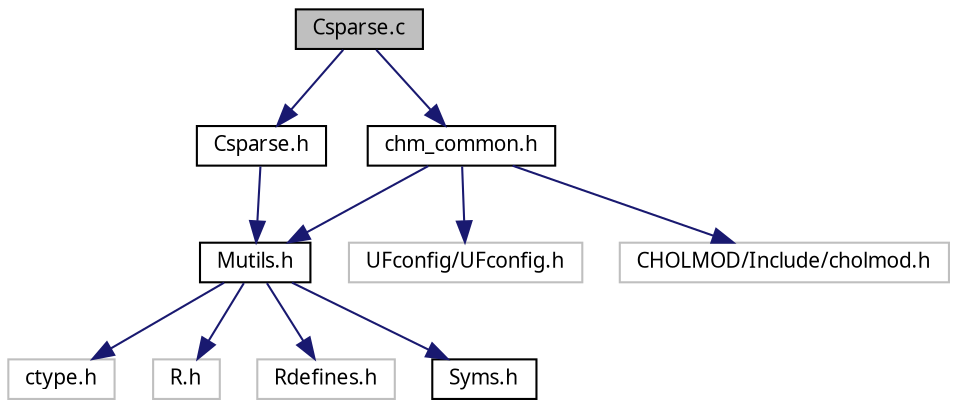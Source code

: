 digraph G
{
  edge [fontname="FreeSans.ttf",fontsize=10,labelfontname="FreeSans.ttf",labelfontsize=10];
  node [fontname="FreeSans.ttf",fontsize=10,shape=record];
  Node1 [label="Csparse.c",height=0.2,width=0.4,color="black", fillcolor="grey75", style="filled" fontcolor="black"];
  Node1 -> Node2 [color="midnightblue",fontsize=10,style="solid",fontname="FreeSans.ttf"];
  Node2 [label="Csparse.h",height=0.2,width=0.4,color="black", fillcolor="white", style="filled",URL="$Csparse_8h.html"];
  Node2 -> Node3 [color="midnightblue",fontsize=10,style="solid",fontname="FreeSans.ttf"];
  Node3 [label="Mutils.h",height=0.2,width=0.4,color="black", fillcolor="white", style="filled",URL="$Mutils_8h.html"];
  Node3 -> Node4 [color="midnightblue",fontsize=10,style="solid",fontname="FreeSans.ttf"];
  Node4 [label="ctype.h",height=0.2,width=0.4,color="grey75", fillcolor="white", style="filled"];
  Node3 -> Node5 [color="midnightblue",fontsize=10,style="solid",fontname="FreeSans.ttf"];
  Node5 [label="R.h",height=0.2,width=0.4,color="grey75", fillcolor="white", style="filled"];
  Node3 -> Node6 [color="midnightblue",fontsize=10,style="solid",fontname="FreeSans.ttf"];
  Node6 [label="Rdefines.h",height=0.2,width=0.4,color="grey75", fillcolor="white", style="filled"];
  Node3 -> Node7 [color="midnightblue",fontsize=10,style="solid",fontname="FreeSans.ttf"];
  Node7 [label="Syms.h",height=0.2,width=0.4,color="black", fillcolor="white", style="filled",URL="$Syms_8h.html"];
  Node1 -> Node8 [color="midnightblue",fontsize=10,style="solid",fontname="FreeSans.ttf"];
  Node8 [label="chm_common.h",height=0.2,width=0.4,color="black", fillcolor="white", style="filled",URL="$chm__common_8h.html"];
  Node8 -> Node9 [color="midnightblue",fontsize=10,style="solid",fontname="FreeSans.ttf"];
  Node9 [label="UFconfig/UFconfig.h",height=0.2,width=0.4,color="grey75", fillcolor="white", style="filled"];
  Node8 -> Node10 [color="midnightblue",fontsize=10,style="solid",fontname="FreeSans.ttf"];
  Node10 [label="CHOLMOD/Include/cholmod.h",height=0.2,width=0.4,color="grey75", fillcolor="white", style="filled"];
  Node8 -> Node3 [color="midnightblue",fontsize=10,style="solid",fontname="FreeSans.ttf"];
}
